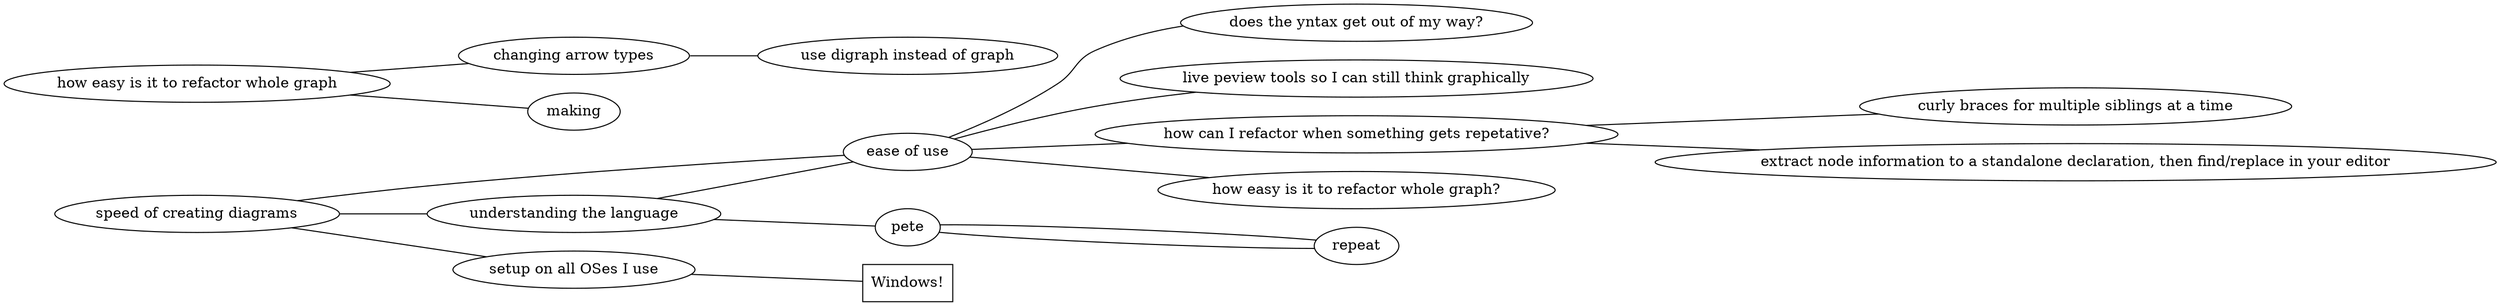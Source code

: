 graph LearningDotViz {
// graph = non-directional (-- is allowed)
// digraph = directional (must(?) use <- or ->)

  rankdir=LR
  // flip thing on it's side

  "speed of creating diagrams" -- 
  UL -- 
  EU --
  "speed of creating diagrams" -- "setup on all OSes I use" -- callout

  EU -- { 
    "does the yntax get out of my way?" 
    "live peview tools so I can still think graphically"
     }
  EU -- "how can I refactor when something gets repetative?" -- { 
    "curly braces for multiple siblings at a time"
    "extract node information to a standalone declaration, then find/replace in your editor"
  }
  
  EU -- "how easy is it to refactor whole graph?"

  "how easy is it to refactor whole graph" -- "changing arrow types" -- "use digraph instead of graph"
  "how easy is it to refactor whole graph" -- making
  UL --
  AB --
  "repeat" --
  AB

  callout [shape="box" label="Windows!"]

  "AB" [label="pete"];
  "UL" [label="understanding the language"]
  EU [label="ease of use"]
  // we refactored the commonly used label to
  // have a short name
  // it did mean we had to take it out of the DAG
  
// "BOM" -- "olb release manifest generator"
// "BOM" -- "FOD audit"
// "FOD audit"[xlabel="hello world" pad=1]
}

